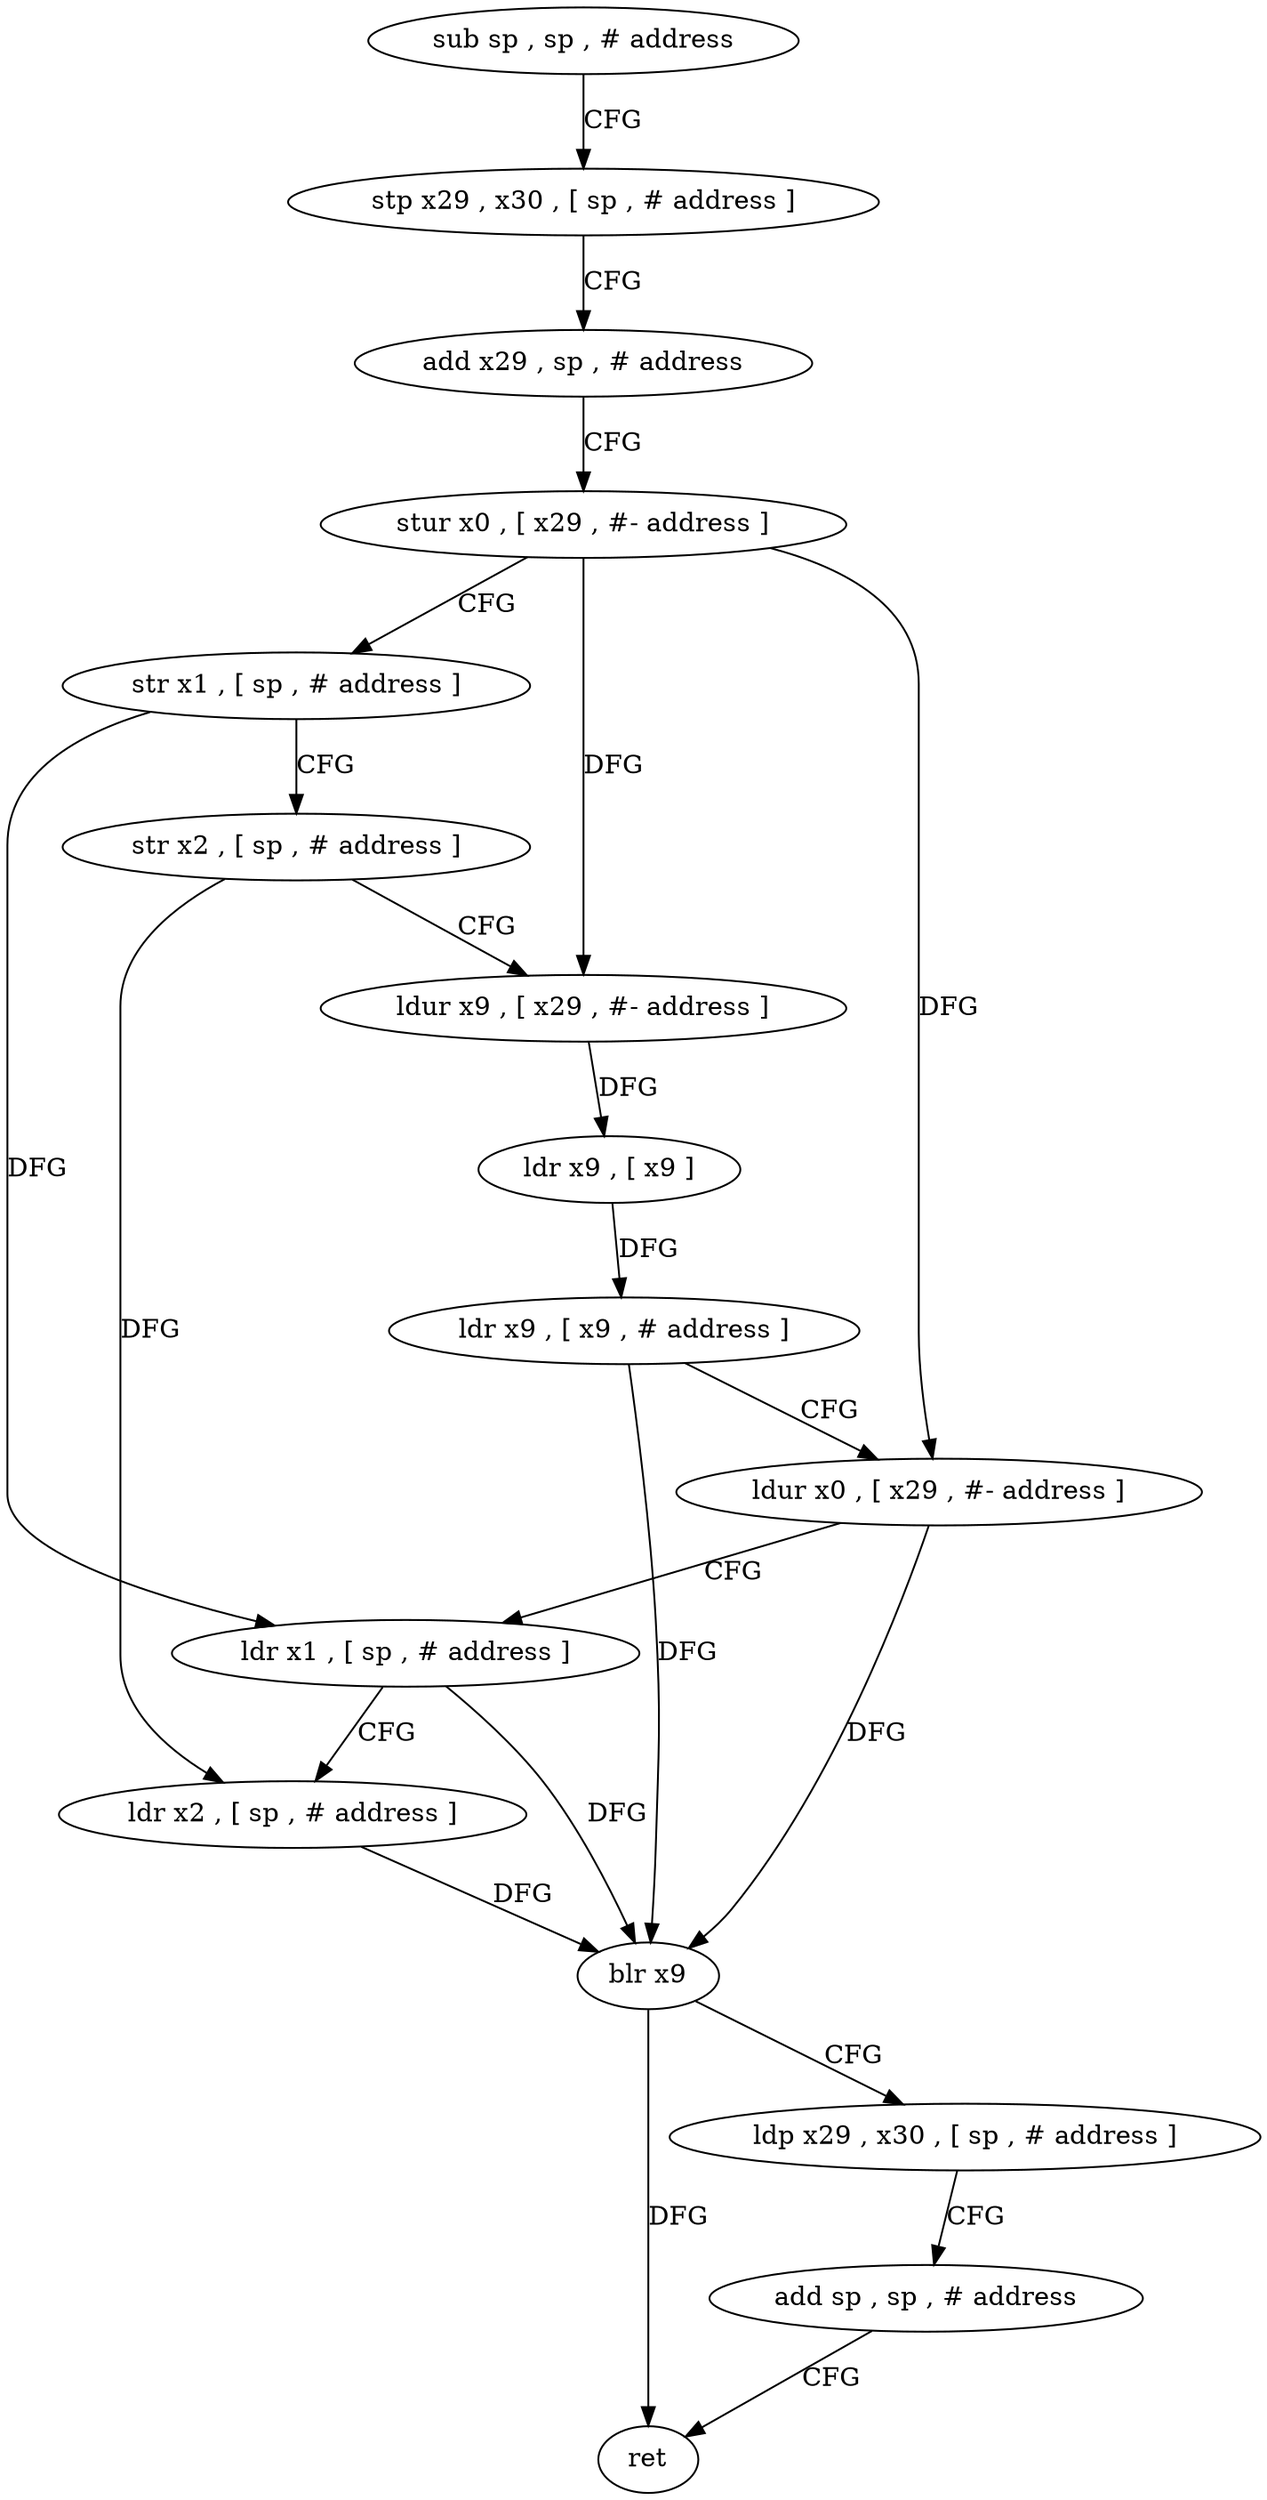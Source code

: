 digraph "func" {
"250936" [label = "sub sp , sp , # address" ]
"250940" [label = "stp x29 , x30 , [ sp , # address ]" ]
"250944" [label = "add x29 , sp , # address" ]
"250948" [label = "stur x0 , [ x29 , #- address ]" ]
"250952" [label = "str x1 , [ sp , # address ]" ]
"250956" [label = "str x2 , [ sp , # address ]" ]
"250960" [label = "ldur x9 , [ x29 , #- address ]" ]
"250964" [label = "ldr x9 , [ x9 ]" ]
"250968" [label = "ldr x9 , [ x9 , # address ]" ]
"250972" [label = "ldur x0 , [ x29 , #- address ]" ]
"250976" [label = "ldr x1 , [ sp , # address ]" ]
"250980" [label = "ldr x2 , [ sp , # address ]" ]
"250984" [label = "blr x9" ]
"250988" [label = "ldp x29 , x30 , [ sp , # address ]" ]
"250992" [label = "add sp , sp , # address" ]
"250996" [label = "ret" ]
"250936" -> "250940" [ label = "CFG" ]
"250940" -> "250944" [ label = "CFG" ]
"250944" -> "250948" [ label = "CFG" ]
"250948" -> "250952" [ label = "CFG" ]
"250948" -> "250960" [ label = "DFG" ]
"250948" -> "250972" [ label = "DFG" ]
"250952" -> "250956" [ label = "CFG" ]
"250952" -> "250976" [ label = "DFG" ]
"250956" -> "250960" [ label = "CFG" ]
"250956" -> "250980" [ label = "DFG" ]
"250960" -> "250964" [ label = "DFG" ]
"250964" -> "250968" [ label = "DFG" ]
"250968" -> "250972" [ label = "CFG" ]
"250968" -> "250984" [ label = "DFG" ]
"250972" -> "250976" [ label = "CFG" ]
"250972" -> "250984" [ label = "DFG" ]
"250976" -> "250980" [ label = "CFG" ]
"250976" -> "250984" [ label = "DFG" ]
"250980" -> "250984" [ label = "DFG" ]
"250984" -> "250988" [ label = "CFG" ]
"250984" -> "250996" [ label = "DFG" ]
"250988" -> "250992" [ label = "CFG" ]
"250992" -> "250996" [ label = "CFG" ]
}
